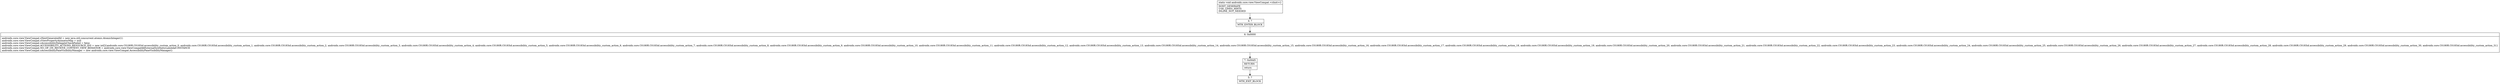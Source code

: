 digraph "CFG forandroidx.core.view.ViewCompat.\<clinit\>()V" {
Node_4 [shape=record,label="{4\:\ ?|MTH_ENTER_BLOCK\l}"];
Node_6 [shape=record,label="{6\:\ 0x0000|androidx.core.view.ViewCompat.sNextGeneratedId = new java.util.concurrent.atomic.AtomicInteger(1)\landroidx.core.view.ViewCompat.sViewPropertyAnimatorMap = null\landroidx.core.view.ViewCompat.sAccessibilityDelegateCheckFailed = false\landroidx.core.view.ViewCompat.ACCESSIBILITY_ACTIONS_RESOURCE_IDS = new int[]\{androidx.core.C0180R.C0183id.accessibility_custom_action_0, androidx.core.C0180R.C0183id.accessibility_custom_action_1, androidx.core.C0180R.C0183id.accessibility_custom_action_2, androidx.core.C0180R.C0183id.accessibility_custom_action_3, androidx.core.C0180R.C0183id.accessibility_custom_action_4, androidx.core.C0180R.C0183id.accessibility_custom_action_5, androidx.core.C0180R.C0183id.accessibility_custom_action_6, androidx.core.C0180R.C0183id.accessibility_custom_action_7, androidx.core.C0180R.C0183id.accessibility_custom_action_8, androidx.core.C0180R.C0183id.accessibility_custom_action_9, androidx.core.C0180R.C0183id.accessibility_custom_action_10, androidx.core.C0180R.C0183id.accessibility_custom_action_11, androidx.core.C0180R.C0183id.accessibility_custom_action_12, androidx.core.C0180R.C0183id.accessibility_custom_action_13, androidx.core.C0180R.C0183id.accessibility_custom_action_14, androidx.core.C0180R.C0183id.accessibility_custom_action_15, androidx.core.C0180R.C0183id.accessibility_custom_action_16, androidx.core.C0180R.C0183id.accessibility_custom_action_17, androidx.core.C0180R.C0183id.accessibility_custom_action_18, androidx.core.C0180R.C0183id.accessibility_custom_action_19, androidx.core.C0180R.C0183id.accessibility_custom_action_20, androidx.core.C0180R.C0183id.accessibility_custom_action_21, androidx.core.C0180R.C0183id.accessibility_custom_action_22, androidx.core.C0180R.C0183id.accessibility_custom_action_23, androidx.core.C0180R.C0183id.accessibility_custom_action_24, androidx.core.C0180R.C0183id.accessibility_custom_action_25, androidx.core.C0180R.C0183id.accessibility_custom_action_26, androidx.core.C0180R.C0183id.accessibility_custom_action_27, androidx.core.C0180R.C0183id.accessibility_custom_action_28, androidx.core.C0180R.C0183id.accessibility_custom_action_29, androidx.core.C0180R.C0183id.accessibility_custom_action_30, androidx.core.C0180R.C0183id.accessibility_custom_action_31\}\landroidx.core.view.ViewCompat.NO_OP_ON_RECEIVE_CONTENT_VIEW_BEHAVIOR = androidx.core.view.ViewCompat$$ExternalSyntheticLambda0.INSTANCE\landroidx.core.view.ViewCompat.sAccessibilityPaneVisibilityManager = new androidx.core.view.ViewCompat.AccessibilityPaneVisibilityManager()\l}"];
Node_7 [shape=record,label="{7\:\ 0x00d5|RETURN\l|return\l}"];
Node_5 [shape=record,label="{5\:\ ?|MTH_EXIT_BLOCK\l}"];
MethodNode[shape=record,label="{static void androidx.core.view.ViewCompat.\<clinit\>()  | DONT_GENERATE\lUSE_LINES_HINTS\lINLINE_NOT_NEEDED\l}"];
MethodNode -> Node_4;Node_4 -> Node_6;
Node_6 -> Node_7;
Node_7 -> Node_5;
}

